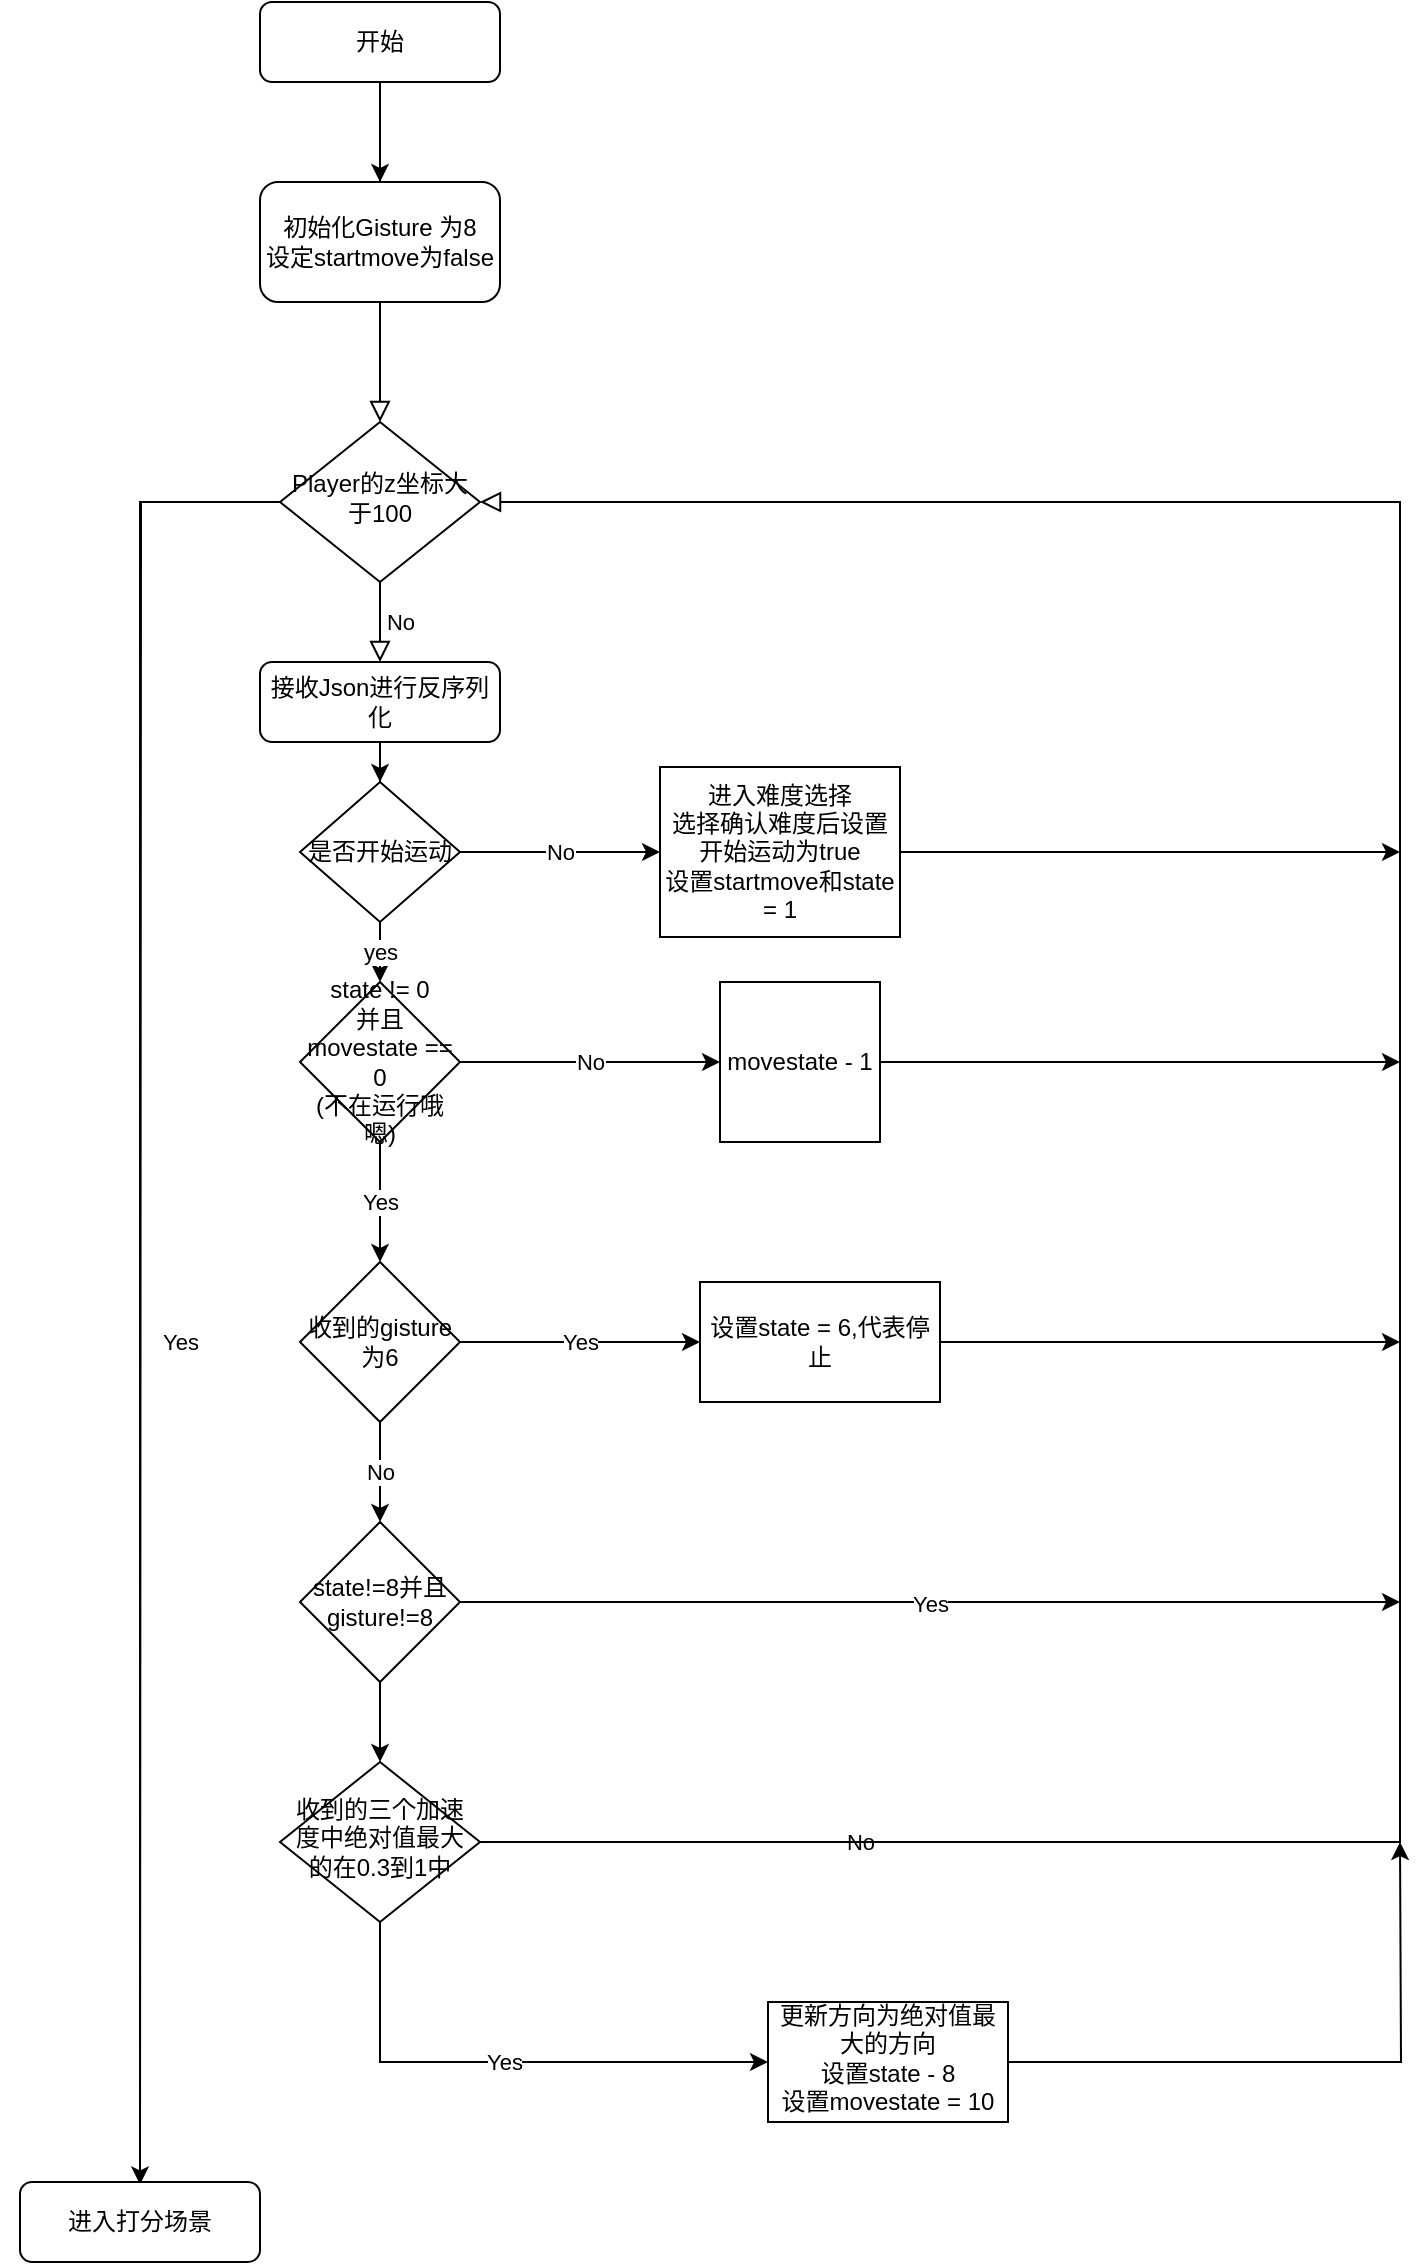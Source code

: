 <mxfile version="18.1.2" type="github">
  <diagram id="C5RBs43oDa-KdzZeNtuy" name="Page-1">
    <mxGraphModel dx="1773" dy="959" grid="1" gridSize="10" guides="1" tooltips="1" connect="1" arrows="1" fold="1" page="1" pageScale="1" pageWidth="827" pageHeight="1169" math="0" shadow="0">
      <root>
        <mxCell id="WIyWlLk6GJQsqaUBKTNV-0" />
        <mxCell id="WIyWlLk6GJQsqaUBKTNV-1" parent="WIyWlLk6GJQsqaUBKTNV-0" />
        <mxCell id="WIyWlLk6GJQsqaUBKTNV-2" value="" style="rounded=0;html=1;jettySize=auto;orthogonalLoop=1;fontSize=11;endArrow=block;endFill=0;endSize=8;strokeWidth=1;shadow=0;labelBackgroundColor=none;edgeStyle=orthogonalEdgeStyle;startArrow=none;" parent="WIyWlLk6GJQsqaUBKTNV-1" source="yOBbBGqlxSpib8zn3L7M-0" target="WIyWlLk6GJQsqaUBKTNV-6" edge="1">
          <mxGeometry relative="1" as="geometry" />
        </mxCell>
        <mxCell id="yOBbBGqlxSpib8zn3L7M-2" style="edgeStyle=orthogonalEdgeStyle;rounded=0;orthogonalLoop=1;jettySize=auto;html=1;entryX=0.5;entryY=0;entryDx=0;entryDy=0;" edge="1" parent="WIyWlLk6GJQsqaUBKTNV-1" source="WIyWlLk6GJQsqaUBKTNV-3" target="yOBbBGqlxSpib8zn3L7M-0">
          <mxGeometry relative="1" as="geometry" />
        </mxCell>
        <mxCell id="WIyWlLk6GJQsqaUBKTNV-3" value="开始" style="rounded=1;whiteSpace=wrap;html=1;fontSize=12;glass=0;strokeWidth=1;shadow=0;" parent="WIyWlLk6GJQsqaUBKTNV-1" vertex="1">
          <mxGeometry x="160" y="30" width="120" height="40" as="geometry" />
        </mxCell>
        <mxCell id="WIyWlLk6GJQsqaUBKTNV-4" value="Yes" style="rounded=0;html=1;jettySize=auto;orthogonalLoop=1;fontSize=11;endArrow=block;endFill=0;endSize=8;strokeWidth=1;shadow=0;labelBackgroundColor=none;edgeStyle=orthogonalEdgeStyle;entryX=0;entryY=0.25;entryDx=0;entryDy=0;" parent="WIyWlLk6GJQsqaUBKTNV-1" source="WIyWlLk6GJQsqaUBKTNV-6" target="WIyWlLk6GJQsqaUBKTNV-11" edge="1">
          <mxGeometry y="20" relative="1" as="geometry">
            <mxPoint as="offset" />
            <Array as="points">
              <mxPoint x="100" y="280" />
              <mxPoint x="100" y="1130" />
            </Array>
          </mxGeometry>
        </mxCell>
        <mxCell id="WIyWlLk6GJQsqaUBKTNV-5" value="No" style="edgeStyle=orthogonalEdgeStyle;rounded=0;html=1;jettySize=auto;orthogonalLoop=1;fontSize=11;endArrow=block;endFill=0;endSize=8;strokeWidth=1;shadow=0;labelBackgroundColor=none;" parent="WIyWlLk6GJQsqaUBKTNV-1" source="WIyWlLk6GJQsqaUBKTNV-6" target="WIyWlLk6GJQsqaUBKTNV-7" edge="1">
          <mxGeometry y="10" relative="1" as="geometry">
            <mxPoint as="offset" />
          </mxGeometry>
        </mxCell>
        <mxCell id="yOBbBGqlxSpib8zn3L7M-28" style="edgeStyle=orthogonalEdgeStyle;rounded=0;orthogonalLoop=1;jettySize=auto;html=1;" edge="1" parent="WIyWlLk6GJQsqaUBKTNV-1" source="WIyWlLk6GJQsqaUBKTNV-6">
          <mxGeometry relative="1" as="geometry">
            <mxPoint x="100" y="1121.25" as="targetPoint" />
          </mxGeometry>
        </mxCell>
        <mxCell id="WIyWlLk6GJQsqaUBKTNV-6" value="Player的z坐标大于100" style="rhombus;whiteSpace=wrap;html=1;shadow=0;fontFamily=Helvetica;fontSize=12;align=center;strokeWidth=1;spacing=6;spacingTop=-4;" parent="WIyWlLk6GJQsqaUBKTNV-1" vertex="1">
          <mxGeometry x="170" y="240" width="100" height="80" as="geometry" />
        </mxCell>
        <mxCell id="yOBbBGqlxSpib8zn3L7M-5" style="edgeStyle=orthogonalEdgeStyle;rounded=0;orthogonalLoop=1;jettySize=auto;html=1;entryX=0.5;entryY=0;entryDx=0;entryDy=0;" edge="1" parent="WIyWlLk6GJQsqaUBKTNV-1" source="WIyWlLk6GJQsqaUBKTNV-7" target="yOBbBGqlxSpib8zn3L7M-4">
          <mxGeometry relative="1" as="geometry" />
        </mxCell>
        <mxCell id="WIyWlLk6GJQsqaUBKTNV-7" value="接收Json进行反序列化" style="rounded=1;whiteSpace=wrap;html=1;fontSize=12;glass=0;strokeWidth=1;shadow=0;" parent="WIyWlLk6GJQsqaUBKTNV-1" vertex="1">
          <mxGeometry x="160" y="360" width="120" height="40" as="geometry" />
        </mxCell>
        <mxCell id="WIyWlLk6GJQsqaUBKTNV-9" value="No" style="edgeStyle=orthogonalEdgeStyle;rounded=0;html=1;jettySize=auto;orthogonalLoop=1;fontSize=11;endArrow=block;endFill=0;endSize=8;strokeWidth=1;shadow=0;labelBackgroundColor=none;entryX=1;entryY=0.5;entryDx=0;entryDy=0;" parent="WIyWlLk6GJQsqaUBKTNV-1" source="WIyWlLk6GJQsqaUBKTNV-10" target="WIyWlLk6GJQsqaUBKTNV-6" edge="1">
          <mxGeometry x="-0.761" relative="1" as="geometry">
            <mxPoint as="offset" />
            <mxPoint x="700" y="440" as="targetPoint" />
            <Array as="points">
              <mxPoint x="730" y="950" />
              <mxPoint x="730" y="280" />
            </Array>
          </mxGeometry>
        </mxCell>
        <mxCell id="yOBbBGqlxSpib8zn3L7M-30" value="Yes" style="edgeStyle=orthogonalEdgeStyle;rounded=0;orthogonalLoop=1;jettySize=auto;html=1;" edge="1" parent="WIyWlLk6GJQsqaUBKTNV-1" source="WIyWlLk6GJQsqaUBKTNV-10" target="yOBbBGqlxSpib8zn3L7M-29">
          <mxGeometry relative="1" as="geometry">
            <Array as="points">
              <mxPoint x="220" y="1060" />
            </Array>
          </mxGeometry>
        </mxCell>
        <mxCell id="WIyWlLk6GJQsqaUBKTNV-10" value="收到的三个加速度中绝对值最大的在0.3到1中" style="rhombus;whiteSpace=wrap;html=1;shadow=0;fontFamily=Helvetica;fontSize=12;align=center;strokeWidth=1;spacing=6;spacingTop=-4;" parent="WIyWlLk6GJQsqaUBKTNV-1" vertex="1">
          <mxGeometry x="170" y="910" width="100" height="80" as="geometry" />
        </mxCell>
        <mxCell id="WIyWlLk6GJQsqaUBKTNV-11" value="进入打分场景" style="rounded=1;whiteSpace=wrap;html=1;fontSize=12;glass=0;strokeWidth=1;shadow=0;" parent="WIyWlLk6GJQsqaUBKTNV-1" vertex="1">
          <mxGeometry x="40" y="1120" width="120" height="40" as="geometry" />
        </mxCell>
        <mxCell id="yOBbBGqlxSpib8zn3L7M-0" value="&lt;div&gt;初始化Gisture 为8&lt;/div&gt;&lt;div&gt;设定startmove为false&lt;br&gt;&lt;/div&gt;" style="rounded=1;whiteSpace=wrap;html=1;" vertex="1" parent="WIyWlLk6GJQsqaUBKTNV-1">
          <mxGeometry x="160" y="120" width="120" height="60" as="geometry" />
        </mxCell>
        <mxCell id="yOBbBGqlxSpib8zn3L7M-1" value="" style="rounded=0;html=1;jettySize=auto;orthogonalLoop=1;fontSize=11;endArrow=none;endFill=0;endSize=8;strokeWidth=1;shadow=0;labelBackgroundColor=none;edgeStyle=orthogonalEdgeStyle;" edge="1" parent="WIyWlLk6GJQsqaUBKTNV-1" source="WIyWlLk6GJQsqaUBKTNV-3" target="yOBbBGqlxSpib8zn3L7M-0">
          <mxGeometry relative="1" as="geometry">
            <mxPoint x="220" y="120" as="sourcePoint" />
            <mxPoint x="220" y="170" as="targetPoint" />
          </mxGeometry>
        </mxCell>
        <mxCell id="yOBbBGqlxSpib8zn3L7M-9" value="yes" style="edgeStyle=orthogonalEdgeStyle;rounded=0;orthogonalLoop=1;jettySize=auto;html=1;" edge="1" parent="WIyWlLk6GJQsqaUBKTNV-1" source="yOBbBGqlxSpib8zn3L7M-4" target="yOBbBGqlxSpib8zn3L7M-8">
          <mxGeometry relative="1" as="geometry" />
        </mxCell>
        <mxCell id="yOBbBGqlxSpib8zn3L7M-20" value="No" style="edgeStyle=orthogonalEdgeStyle;rounded=0;orthogonalLoop=1;jettySize=auto;html=1;" edge="1" parent="WIyWlLk6GJQsqaUBKTNV-1" source="yOBbBGqlxSpib8zn3L7M-4" target="yOBbBGqlxSpib8zn3L7M-19">
          <mxGeometry relative="1" as="geometry" />
        </mxCell>
        <mxCell id="yOBbBGqlxSpib8zn3L7M-4" value="是否开始运动" style="rhombus;whiteSpace=wrap;html=1;" vertex="1" parent="WIyWlLk6GJQsqaUBKTNV-1">
          <mxGeometry x="180" y="420" width="80" height="70" as="geometry" />
        </mxCell>
        <mxCell id="yOBbBGqlxSpib8zn3L7M-11" value="Yes" style="edgeStyle=orthogonalEdgeStyle;rounded=0;orthogonalLoop=1;jettySize=auto;html=1;" edge="1" parent="WIyWlLk6GJQsqaUBKTNV-1" source="yOBbBGqlxSpib8zn3L7M-8" target="yOBbBGqlxSpib8zn3L7M-14">
          <mxGeometry relative="1" as="geometry">
            <mxPoint x="220" y="620" as="targetPoint" />
          </mxGeometry>
        </mxCell>
        <mxCell id="yOBbBGqlxSpib8zn3L7M-22" value="No" style="edgeStyle=orthogonalEdgeStyle;rounded=0;orthogonalLoop=1;jettySize=auto;html=1;entryX=0;entryY=0.5;entryDx=0;entryDy=0;" edge="1" parent="WIyWlLk6GJQsqaUBKTNV-1" source="yOBbBGqlxSpib8zn3L7M-8" target="yOBbBGqlxSpib8zn3L7M-31">
          <mxGeometry relative="1" as="geometry">
            <mxPoint x="730" y="560" as="targetPoint" />
          </mxGeometry>
        </mxCell>
        <mxCell id="yOBbBGqlxSpib8zn3L7M-8" value="&lt;div&gt;state != 0&lt;/div&gt;&lt;div&gt;并且movestate == 0&lt;/div&gt;&lt;div&gt;(不在运行哦嗯)&lt;br&gt;&lt;/div&gt;" style="rhombus;whiteSpace=wrap;html=1;" vertex="1" parent="WIyWlLk6GJQsqaUBKTNV-1">
          <mxGeometry x="180" y="520" width="80" height="80" as="geometry" />
        </mxCell>
        <mxCell id="yOBbBGqlxSpib8zn3L7M-17" value="No" style="edgeStyle=orthogonalEdgeStyle;rounded=0;orthogonalLoop=1;jettySize=auto;html=1;" edge="1" parent="WIyWlLk6GJQsqaUBKTNV-1" source="yOBbBGqlxSpib8zn3L7M-14" target="yOBbBGqlxSpib8zn3L7M-16">
          <mxGeometry relative="1" as="geometry" />
        </mxCell>
        <mxCell id="yOBbBGqlxSpib8zn3L7M-24" value="Yes" style="edgeStyle=orthogonalEdgeStyle;rounded=0;orthogonalLoop=1;jettySize=auto;html=1;" edge="1" parent="WIyWlLk6GJQsqaUBKTNV-1" source="yOBbBGqlxSpib8zn3L7M-14" target="yOBbBGqlxSpib8zn3L7M-23">
          <mxGeometry relative="1" as="geometry" />
        </mxCell>
        <mxCell id="yOBbBGqlxSpib8zn3L7M-14" value="收到的gisture为6" style="rhombus;whiteSpace=wrap;html=1;" vertex="1" parent="WIyWlLk6GJQsqaUBKTNV-1">
          <mxGeometry x="180" y="660" width="80" height="80" as="geometry" />
        </mxCell>
        <mxCell id="yOBbBGqlxSpib8zn3L7M-18" style="edgeStyle=orthogonalEdgeStyle;rounded=0;orthogonalLoop=1;jettySize=auto;html=1;entryX=0.5;entryY=0;entryDx=0;entryDy=0;" edge="1" parent="WIyWlLk6GJQsqaUBKTNV-1" source="yOBbBGqlxSpib8zn3L7M-16" target="WIyWlLk6GJQsqaUBKTNV-10">
          <mxGeometry relative="1" as="geometry" />
        </mxCell>
        <mxCell id="yOBbBGqlxSpib8zn3L7M-26" value="Yes" style="edgeStyle=orthogonalEdgeStyle;rounded=0;orthogonalLoop=1;jettySize=auto;html=1;" edge="1" parent="WIyWlLk6GJQsqaUBKTNV-1" source="yOBbBGqlxSpib8zn3L7M-16">
          <mxGeometry relative="1" as="geometry">
            <mxPoint x="730" y="830" as="targetPoint" />
          </mxGeometry>
        </mxCell>
        <mxCell id="yOBbBGqlxSpib8zn3L7M-16" value="state!=8并且gisture!=8" style="rhombus;whiteSpace=wrap;html=1;" vertex="1" parent="WIyWlLk6GJQsqaUBKTNV-1">
          <mxGeometry x="180" y="790" width="80" height="80" as="geometry" />
        </mxCell>
        <mxCell id="yOBbBGqlxSpib8zn3L7M-21" style="edgeStyle=orthogonalEdgeStyle;rounded=0;orthogonalLoop=1;jettySize=auto;html=1;" edge="1" parent="WIyWlLk6GJQsqaUBKTNV-1" source="yOBbBGqlxSpib8zn3L7M-19">
          <mxGeometry relative="1" as="geometry">
            <mxPoint x="730" y="455" as="targetPoint" />
          </mxGeometry>
        </mxCell>
        <mxCell id="yOBbBGqlxSpib8zn3L7M-19" value="&lt;div&gt;进入难度选择&lt;/div&gt;&lt;div&gt;选择确认难度后设置开始运动为true&lt;br&gt;&lt;/div&gt;&lt;div&gt;设置startmove和state = 1&lt;br&gt;&lt;/div&gt;" style="whiteSpace=wrap;html=1;" vertex="1" parent="WIyWlLk6GJQsqaUBKTNV-1">
          <mxGeometry x="360" y="412.5" width="120" height="85" as="geometry" />
        </mxCell>
        <mxCell id="yOBbBGqlxSpib8zn3L7M-25" style="edgeStyle=orthogonalEdgeStyle;rounded=0;orthogonalLoop=1;jettySize=auto;html=1;" edge="1" parent="WIyWlLk6GJQsqaUBKTNV-1" source="yOBbBGqlxSpib8zn3L7M-23">
          <mxGeometry relative="1" as="geometry">
            <mxPoint x="730" y="700" as="targetPoint" />
          </mxGeometry>
        </mxCell>
        <mxCell id="yOBbBGqlxSpib8zn3L7M-23" value="设置state = 6,代表停止" style="whiteSpace=wrap;html=1;" vertex="1" parent="WIyWlLk6GJQsqaUBKTNV-1">
          <mxGeometry x="380" y="670" width="120" height="60" as="geometry" />
        </mxCell>
        <mxCell id="yOBbBGqlxSpib8zn3L7M-33" style="edgeStyle=orthogonalEdgeStyle;rounded=0;orthogonalLoop=1;jettySize=auto;html=1;" edge="1" parent="WIyWlLk6GJQsqaUBKTNV-1" source="yOBbBGqlxSpib8zn3L7M-29">
          <mxGeometry relative="1" as="geometry">
            <mxPoint x="730" y="950" as="targetPoint" />
          </mxGeometry>
        </mxCell>
        <mxCell id="yOBbBGqlxSpib8zn3L7M-29" value="&lt;div&gt;更新方向为绝对值最大的方向&lt;/div&gt;&lt;div&gt;设置state - 8&lt;br&gt;&lt;/div&gt;&lt;div&gt;设置movestate = 10&lt;br&gt;&lt;/div&gt;" style="whiteSpace=wrap;html=1;shadow=0;strokeWidth=1;spacing=6;spacingTop=-4;" vertex="1" parent="WIyWlLk6GJQsqaUBKTNV-1">
          <mxGeometry x="414" y="1030" width="120" height="60" as="geometry" />
        </mxCell>
        <mxCell id="yOBbBGqlxSpib8zn3L7M-32" style="edgeStyle=orthogonalEdgeStyle;rounded=0;orthogonalLoop=1;jettySize=auto;html=1;" edge="1" parent="WIyWlLk6GJQsqaUBKTNV-1" source="yOBbBGqlxSpib8zn3L7M-31">
          <mxGeometry relative="1" as="geometry">
            <mxPoint x="730" y="560" as="targetPoint" />
          </mxGeometry>
        </mxCell>
        <mxCell id="yOBbBGqlxSpib8zn3L7M-31" value="movestate - 1" style="whiteSpace=wrap;html=1;aspect=fixed;" vertex="1" parent="WIyWlLk6GJQsqaUBKTNV-1">
          <mxGeometry x="390" y="520" width="80" height="80" as="geometry" />
        </mxCell>
      </root>
    </mxGraphModel>
  </diagram>
</mxfile>
